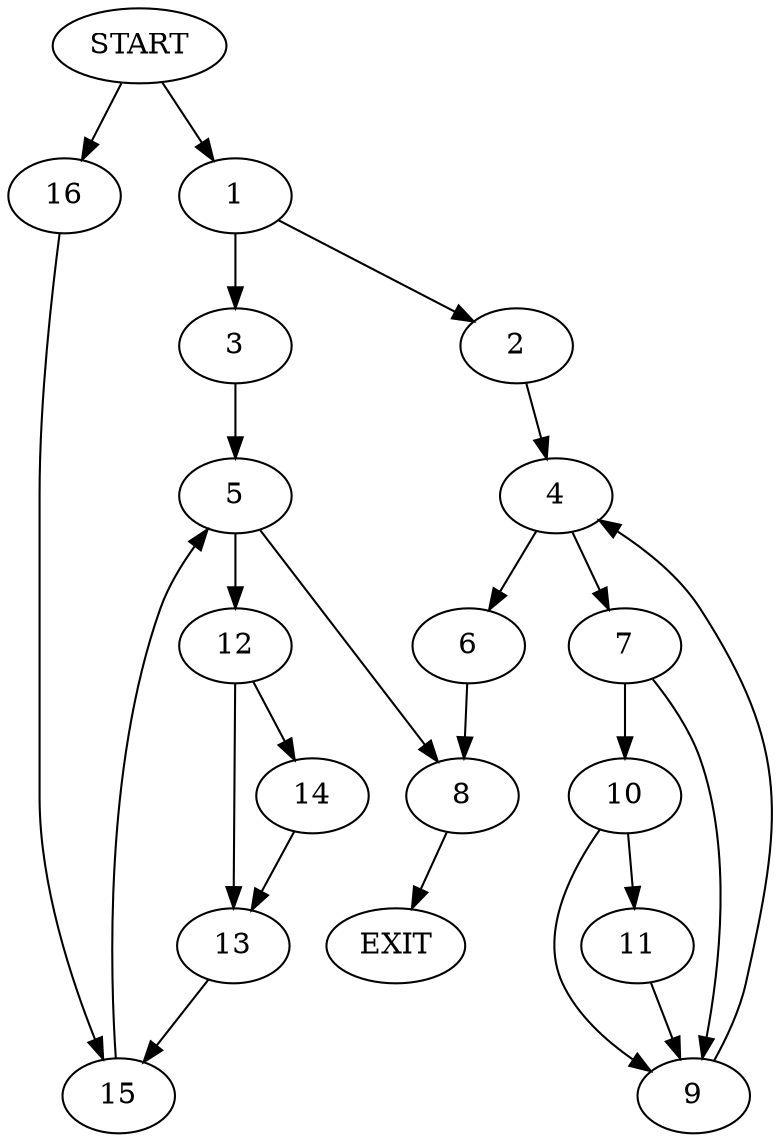 digraph {
0 [label="START"]
17 [label="EXIT"]
0 -> 1
1 -> 2
1 -> 3
2 -> 4
3 -> 5
4 -> 6
4 -> 7
6 -> 8
7 -> 9
7 -> 10
10 -> 9
10 -> 11
9 -> 4
11 -> 9
8 -> 17
5 -> 8
5 -> 12
12 -> 13
12 -> 14
14 -> 13
13 -> 15
15 -> 5
0 -> 16
16 -> 15
}
